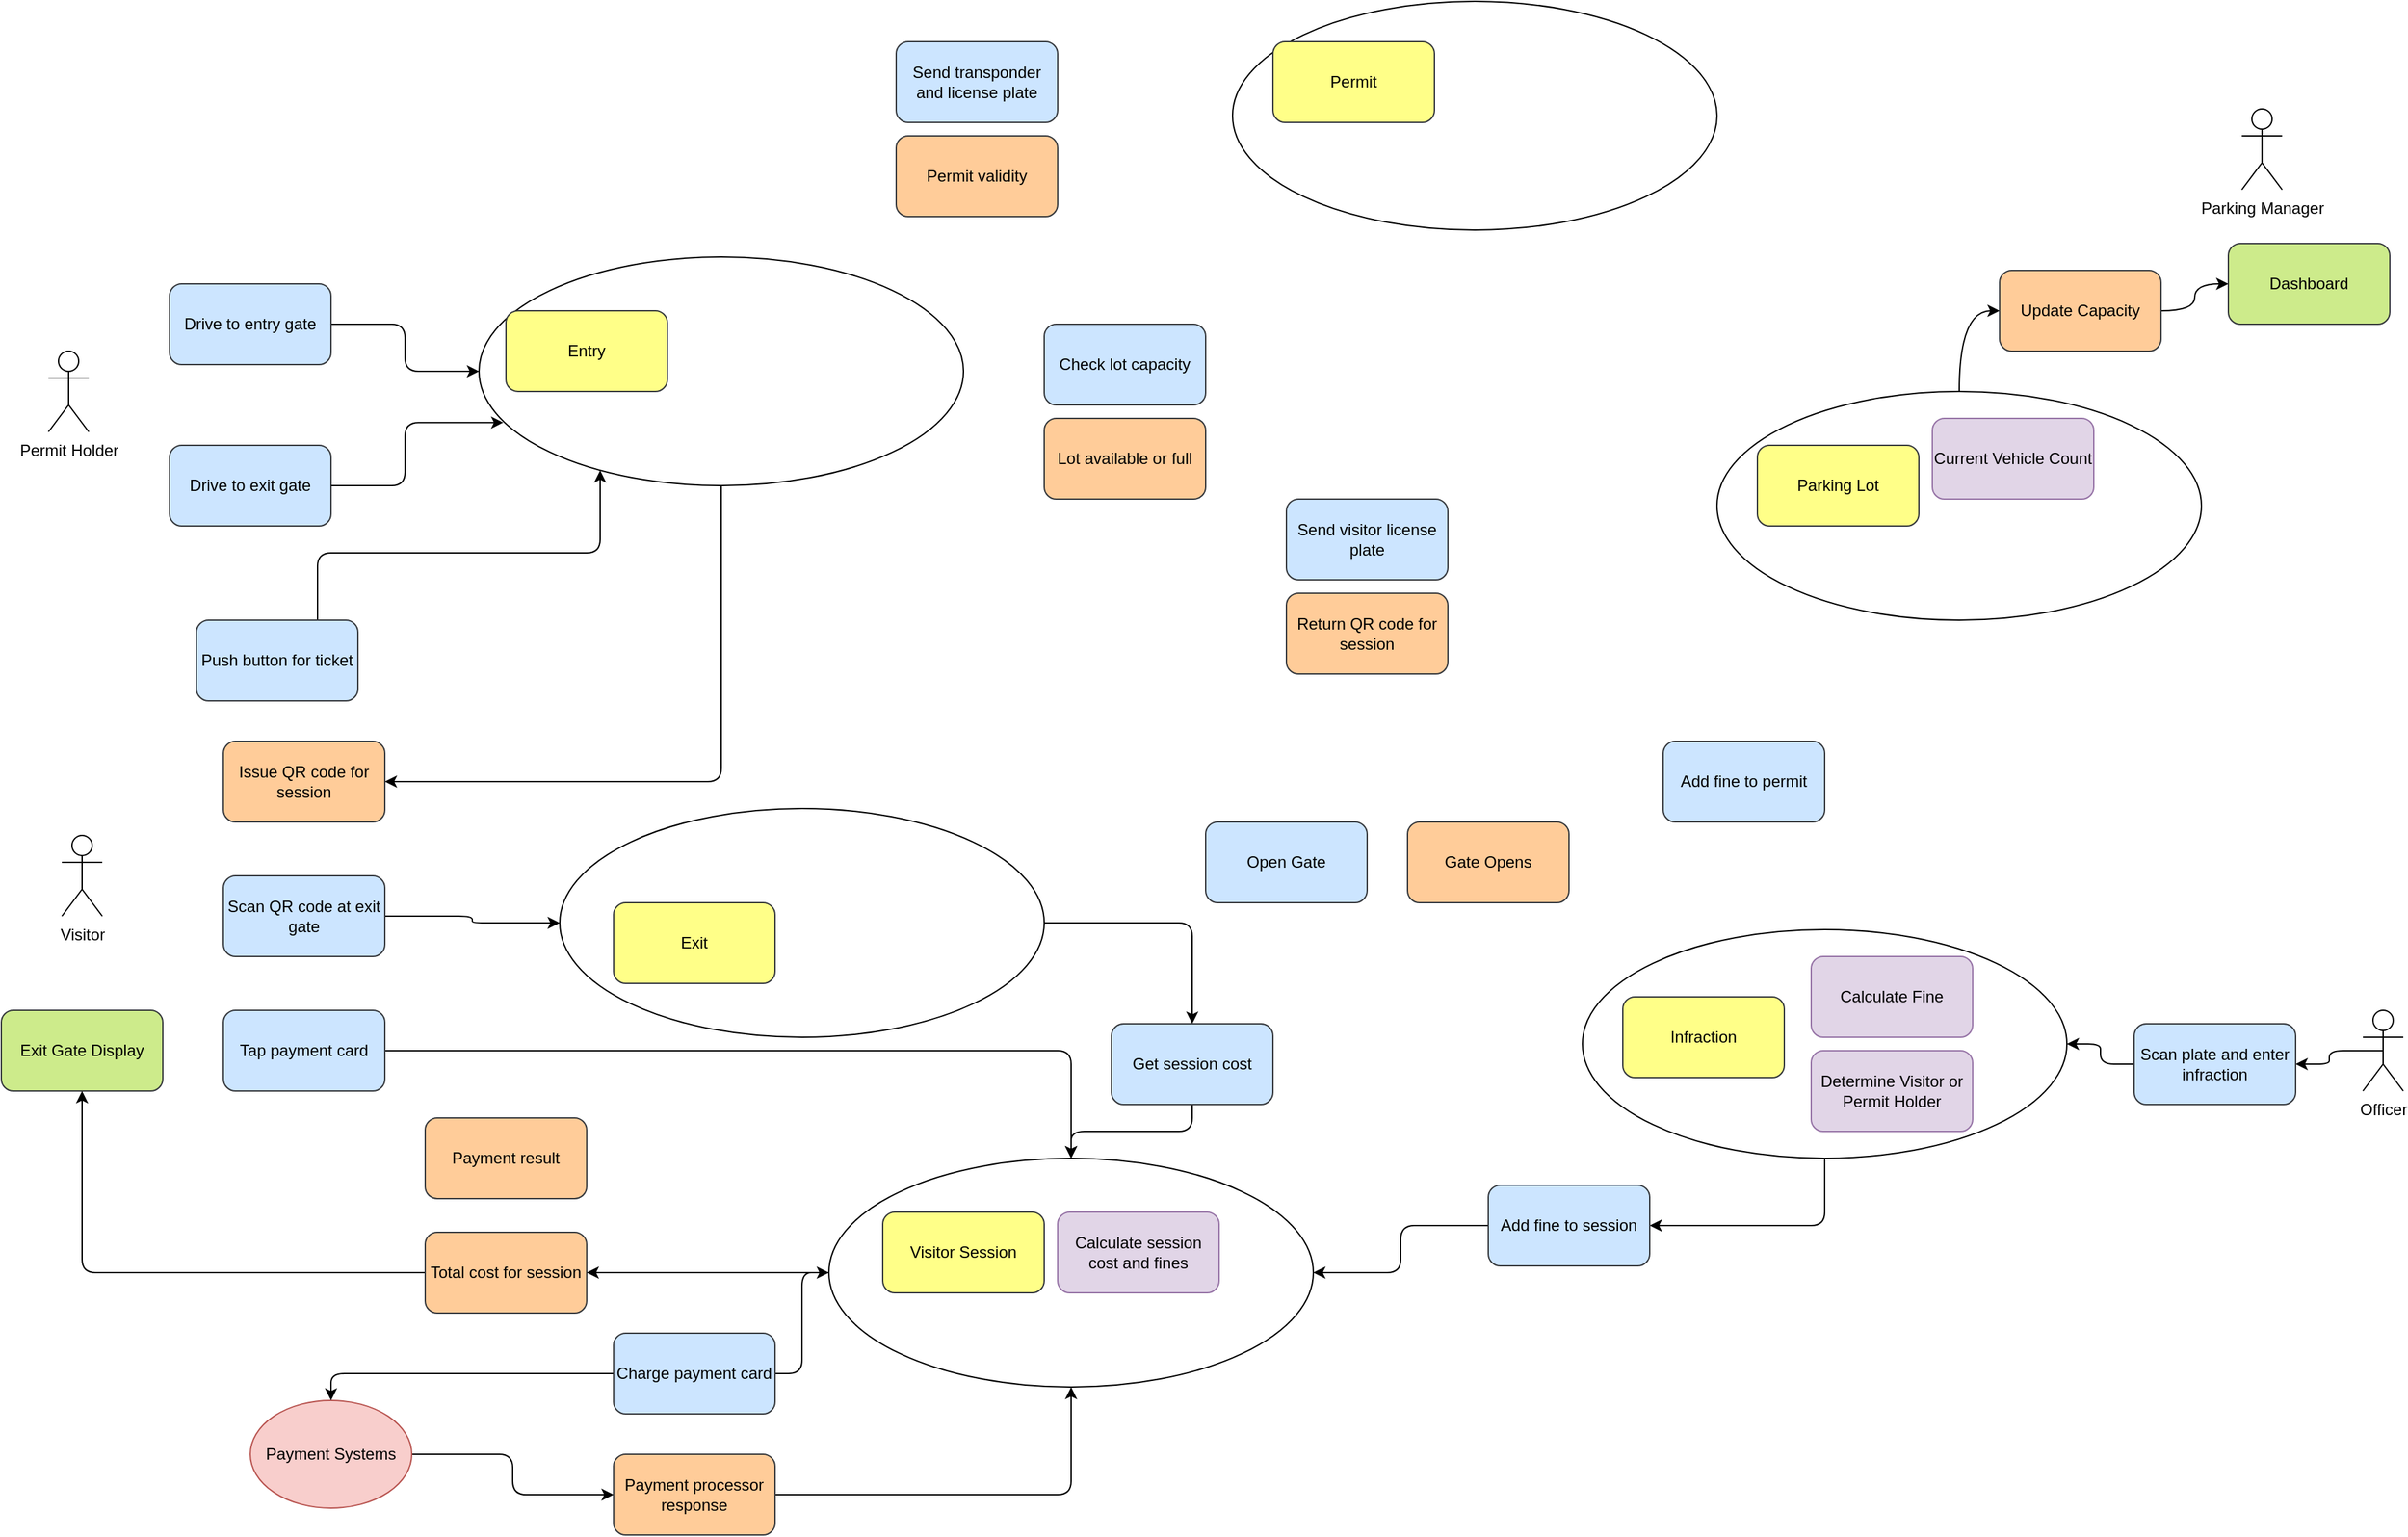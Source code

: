 <mxfile version="24.7.17">
  <diagram name="Page-1" id="BiQQQq4fD9bIqkAkqIk_">
    <mxGraphModel dx="1793" dy="1104" grid="1" gridSize="10" guides="1" tooltips="1" connect="1" arrows="1" fold="1" page="1" pageScale="1" pageWidth="1920" pageHeight="1200" math="0" shadow="0">
      <root>
        <mxCell id="0" />
        <mxCell id="1" parent="0" />
        <mxCell id="dM4KhiI33vJd0EmOxdA6-19" value="" style="ellipse;whiteSpace=wrap;html=1;fillColor=none;rounded=1;" vertex="1" parent="1">
          <mxGeometry x="1310" y="390" width="360" height="170" as="geometry" />
        </mxCell>
        <mxCell id="dM4KhiI33vJd0EmOxdA6-23" value="" style="ellipse;whiteSpace=wrap;html=1;fillColor=none;rounded=1;" vertex="1" parent="1">
          <mxGeometry x="950" y="100" width="360" height="170" as="geometry" />
        </mxCell>
        <mxCell id="dM4KhiI33vJd0EmOxdA6-16" value="" style="ellipse;whiteSpace=wrap;html=1;fillColor=none;rounded=1;" vertex="1" parent="1">
          <mxGeometry x="390" y="290" width="360" height="170" as="geometry" />
        </mxCell>
        <mxCell id="dM4KhiI33vJd0EmOxdA6-17" value="" style="ellipse;whiteSpace=wrap;html=1;fillColor=none;rounded=1;" vertex="1" parent="1">
          <mxGeometry x="650" y="960" width="360" height="170" as="geometry" />
        </mxCell>
        <mxCell id="dM4KhiI33vJd0EmOxdA6-18" value="" style="ellipse;whiteSpace=wrap;html=1;fillColor=none;rounded=1;" vertex="1" parent="1">
          <mxGeometry x="1210" y="790" width="360" height="170" as="geometry" />
        </mxCell>
        <mxCell id="Vhc87LM3Tn9fcRq7plBE-1" value="Permit Holder" style="shape=umlActor;verticalLabelPosition=bottom;verticalAlign=top;html=1;rounded=1;" parent="1" vertex="1">
          <mxGeometry x="70" y="360" width="30" height="60" as="geometry" />
        </mxCell>
        <mxCell id="Vhc87LM3Tn9fcRq7plBE-2" value="Entry" style="rounded=1;whiteSpace=wrap;html=1;fillColor=#ffff88;strokeColor=#36393d;" parent="1" vertex="1">
          <mxGeometry x="410" y="330" width="120" height="60" as="geometry" />
        </mxCell>
        <mxCell id="Vhc87LM3Tn9fcRq7plBE-3" value="Drive to exit gate" style="rounded=1;whiteSpace=wrap;html=1;fillColor=#cce5ff;strokeColor=#36393d;" parent="1" vertex="1">
          <mxGeometry x="160" y="430" width="120" height="60" as="geometry" />
        </mxCell>
        <mxCell id="dM4KhiI33vJd0EmOxdA6-32" style="edgeStyle=orthogonalEdgeStyle;rounded=1;orthogonalLoop=1;jettySize=auto;html=1;exitX=1;exitY=0.5;exitDx=0;exitDy=0;" edge="1" parent="1" source="Vhc87LM3Tn9fcRq7plBE-4" target="dM4KhiI33vJd0EmOxdA6-16">
          <mxGeometry relative="1" as="geometry" />
        </mxCell>
        <mxCell id="Vhc87LM3Tn9fcRq7plBE-4" value="Drive to entry gate" style="rounded=1;whiteSpace=wrap;html=1;fillColor=#cce5ff;strokeColor=#36393d;" parent="1" vertex="1">
          <mxGeometry x="160" y="310" width="120" height="60" as="geometry" />
        </mxCell>
        <mxCell id="Vhc87LM3Tn9fcRq7plBE-5" value="Issue QR code for session" style="rounded=1;whiteSpace=wrap;html=1;fillColor=#ffcc99;strokeColor=#36393d;" parent="1" vertex="1">
          <mxGeometry x="200" y="650" width="120" height="60" as="geometry" />
        </mxCell>
        <mxCell id="dM4KhiI33vJd0EmOxdA6-34" style="edgeStyle=orthogonalEdgeStyle;rounded=1;orthogonalLoop=1;jettySize=auto;html=1;exitX=0.75;exitY=0;exitDx=0;exitDy=0;" edge="1" parent="1" source="Vhc87LM3Tn9fcRq7plBE-6" target="dM4KhiI33vJd0EmOxdA6-16">
          <mxGeometry relative="1" as="geometry">
            <mxPoint x="510" y="470" as="targetPoint" />
            <Array as="points">
              <mxPoint x="270" y="510" />
              <mxPoint x="480" y="510" />
            </Array>
          </mxGeometry>
        </mxCell>
        <mxCell id="Vhc87LM3Tn9fcRq7plBE-6" value="Push button for ticket" style="rounded=1;whiteSpace=wrap;html=1;fillColor=#cce5ff;strokeColor=#36393d;" parent="1" vertex="1">
          <mxGeometry x="180" y="560" width="120" height="60" as="geometry" />
        </mxCell>
        <mxCell id="dM4KhiI33vJd0EmOxdA6-37" style="edgeStyle=orthogonalEdgeStyle;rounded=1;orthogonalLoop=1;jettySize=auto;html=1;exitX=1;exitY=0.5;exitDx=0;exitDy=0;" edge="1" parent="1" source="Vhc87LM3Tn9fcRq7plBE-7" target="dM4KhiI33vJd0EmOxdA6-15">
          <mxGeometry relative="1" as="geometry" />
        </mxCell>
        <mxCell id="Vhc87LM3Tn9fcRq7plBE-7" value="Scan QR code at exit gate" style="rounded=1;whiteSpace=wrap;html=1;fillColor=#cce5ff;strokeColor=#36393d;" parent="1" vertex="1">
          <mxGeometry x="200" y="750" width="120" height="60" as="geometry" />
        </mxCell>
        <mxCell id="Vhc87LM3Tn9fcRq7plBE-8" value="Exit Gate Display" style="rounded=1;whiteSpace=wrap;html=1;fillColor=#cdeb8b;strokeColor=#36393d;" parent="1" vertex="1">
          <mxGeometry x="35" y="850" width="120" height="60" as="geometry" />
        </mxCell>
        <mxCell id="dM4KhiI33vJd0EmOxdA6-56" style="edgeStyle=orthogonalEdgeStyle;rounded=1;orthogonalLoop=1;jettySize=auto;html=1;exitX=0;exitY=0.5;exitDx=0;exitDy=0;entryX=0.5;entryY=1;entryDx=0;entryDy=0;" edge="1" parent="1" source="Vhc87LM3Tn9fcRq7plBE-9" target="Vhc87LM3Tn9fcRq7plBE-8">
          <mxGeometry relative="1" as="geometry" />
        </mxCell>
        <mxCell id="Vhc87LM3Tn9fcRq7plBE-9" value="Total cost for session" style="rounded=1;whiteSpace=wrap;html=1;fillColor=#ffcc99;strokeColor=#36393d;" parent="1" vertex="1">
          <mxGeometry x="350" y="1015" width="120" height="60" as="geometry" />
        </mxCell>
        <mxCell id="Vhc87LM3Tn9fcRq7plBE-11" value="Visitor" style="shape=umlActor;verticalLabelPosition=bottom;verticalAlign=top;html=1;rounded=1;" parent="1" vertex="1">
          <mxGeometry x="80" y="720" width="30" height="60" as="geometry" />
        </mxCell>
        <mxCell id="dM4KhiI33vJd0EmOxdA6-2" value="Open Gate" style="rounded=1;whiteSpace=wrap;html=1;fillColor=#cce5ff;strokeColor=#36393d;" vertex="1" parent="1">
          <mxGeometry x="930" y="710" width="120" height="60" as="geometry" />
        </mxCell>
        <mxCell id="dM4KhiI33vJd0EmOxdA6-3" value="Send visitor license plate" style="rounded=1;whiteSpace=wrap;html=1;fillColor=#cce5ff;strokeColor=#36393d;" vertex="1" parent="1">
          <mxGeometry x="990" y="470" width="120" height="60" as="geometry" />
        </mxCell>
        <mxCell id="dM4KhiI33vJd0EmOxdA6-4" value="Gate Opens" style="rounded=1;whiteSpace=wrap;html=1;fillColor=#ffcc99;strokeColor=#36393d;" vertex="1" parent="1">
          <mxGeometry x="1080" y="710" width="120" height="60" as="geometry" />
        </mxCell>
        <mxCell id="dM4KhiI33vJd0EmOxdA6-5" value="Return QR code for session" style="rounded=1;whiteSpace=wrap;html=1;fillColor=#ffcc99;strokeColor=#36393d;" vertex="1" parent="1">
          <mxGeometry x="990" y="540" width="120" height="60" as="geometry" />
        </mxCell>
        <mxCell id="dM4KhiI33vJd0EmOxdA6-63" style="edgeStyle=orthogonalEdgeStyle;rounded=1;orthogonalLoop=1;jettySize=auto;html=1;exitX=1;exitY=0.5;exitDx=0;exitDy=0;entryX=0;entryY=0.5;entryDx=0;entryDy=0;" edge="1" parent="1" source="dM4KhiI33vJd0EmOxdA6-6" target="dM4KhiI33vJd0EmOxdA6-60">
          <mxGeometry relative="1" as="geometry" />
        </mxCell>
        <mxCell id="dM4KhiI33vJd0EmOxdA6-6" value="Payment Systems" style="ellipse;whiteSpace=wrap;html=1;fillColor=#f8cecc;strokeColor=#b85450;rounded=1;" vertex="1" parent="1">
          <mxGeometry x="220" y="1140" width="120" height="80" as="geometry" />
        </mxCell>
        <mxCell id="dM4KhiI33vJd0EmOxdA6-7" value="Send transponder and license plate" style="rounded=1;whiteSpace=wrap;html=1;fillColor=#cce5ff;strokeColor=#36393d;" vertex="1" parent="1">
          <mxGeometry x="700" y="130" width="120" height="60" as="geometry" />
        </mxCell>
        <mxCell id="dM4KhiI33vJd0EmOxdA6-15" value="" style="ellipse;whiteSpace=wrap;html=1;fillColor=none;rounded=1;" vertex="1" parent="1">
          <mxGeometry x="450" y="700" width="360" height="170" as="geometry" />
        </mxCell>
        <mxCell id="dM4KhiI33vJd0EmOxdA6-8" value="Check lot capacity" style="rounded=1;whiteSpace=wrap;html=1;fillColor=#cce5ff;strokeColor=#36393d;" vertex="1" parent="1">
          <mxGeometry x="810" y="340" width="120" height="60" as="geometry" />
        </mxCell>
        <mxCell id="dM4KhiI33vJd0EmOxdA6-9" value="Lot available or full" style="rounded=1;whiteSpace=wrap;html=1;fillColor=#ffcc99;strokeColor=#36393d;" vertex="1" parent="1">
          <mxGeometry x="810" y="410" width="120" height="60" as="geometry" />
        </mxCell>
        <mxCell id="dM4KhiI33vJd0EmOxdA6-10" value="Permit validity" style="rounded=1;whiteSpace=wrap;html=1;fillColor=#ffcc99;strokeColor=#36393d;" vertex="1" parent="1">
          <mxGeometry x="700" y="200" width="120" height="60" as="geometry" />
        </mxCell>
        <mxCell id="dM4KhiI33vJd0EmOxdA6-11" value="Permit" style="rounded=1;whiteSpace=wrap;html=1;fillColor=#ffff88;strokeColor=#36393d;" vertex="1" parent="1">
          <mxGeometry x="980" y="130" width="120" height="60" as="geometry" />
        </mxCell>
        <mxCell id="dM4KhiI33vJd0EmOxdA6-12" value="Visitor Session" style="rounded=1;whiteSpace=wrap;html=1;fillColor=#ffff88;strokeColor=#36393d;" vertex="1" parent="1">
          <mxGeometry x="690" y="1000" width="120" height="60" as="geometry" />
        </mxCell>
        <mxCell id="dM4KhiI33vJd0EmOxdA6-13" value="Parking Lot" style="rounded=1;whiteSpace=wrap;html=1;fillColor=#ffff88;strokeColor=#36393d;" vertex="1" parent="1">
          <mxGeometry x="1340" y="430" width="120" height="60" as="geometry" />
        </mxCell>
        <mxCell id="dM4KhiI33vJd0EmOxdA6-14" value="Infraction" style="rounded=1;whiteSpace=wrap;html=1;fillColor=#ffff88;strokeColor=#36393d;" vertex="1" parent="1">
          <mxGeometry x="1240" y="840" width="120" height="60" as="geometry" />
        </mxCell>
        <mxCell id="dM4KhiI33vJd0EmOxdA6-51" style="edgeStyle=orthogonalEdgeStyle;rounded=1;orthogonalLoop=1;jettySize=auto;html=1;exitX=1;exitY=0.5;exitDx=0;exitDy=0;entryX=0.5;entryY=0;entryDx=0;entryDy=0;" edge="1" parent="1" source="dM4KhiI33vJd0EmOxdA6-15" target="dM4KhiI33vJd0EmOxdA6-40">
          <mxGeometry relative="1" as="geometry" />
        </mxCell>
        <mxCell id="dM4KhiI33vJd0EmOxdA6-36" style="edgeStyle=orthogonalEdgeStyle;rounded=1;orthogonalLoop=1;jettySize=auto;html=1;exitX=0.5;exitY=1;exitDx=0;exitDy=0;entryX=1;entryY=0.5;entryDx=0;entryDy=0;" edge="1" parent="1" source="dM4KhiI33vJd0EmOxdA6-16" target="Vhc87LM3Tn9fcRq7plBE-5">
          <mxGeometry relative="1" as="geometry" />
        </mxCell>
        <mxCell id="dM4KhiI33vJd0EmOxdA6-55" style="edgeStyle=orthogonalEdgeStyle;rounded=1;orthogonalLoop=1;jettySize=auto;html=1;exitX=0;exitY=0.5;exitDx=0;exitDy=0;entryX=1;entryY=0.5;entryDx=0;entryDy=0;" edge="1" parent="1" source="dM4KhiI33vJd0EmOxdA6-17" target="Vhc87LM3Tn9fcRq7plBE-9">
          <mxGeometry relative="1" as="geometry" />
        </mxCell>
        <mxCell id="dM4KhiI33vJd0EmOxdA6-49" style="edgeStyle=orthogonalEdgeStyle;rounded=1;orthogonalLoop=1;jettySize=auto;html=1;exitX=0.5;exitY=1;exitDx=0;exitDy=0;entryX=1;entryY=0.5;entryDx=0;entryDy=0;" edge="1" parent="1" source="dM4KhiI33vJd0EmOxdA6-18" target="dM4KhiI33vJd0EmOxdA6-44">
          <mxGeometry relative="1" as="geometry" />
        </mxCell>
        <mxCell id="dM4KhiI33vJd0EmOxdA6-30" style="edgeStyle=orthogonalEdgeStyle;rounded=1;orthogonalLoop=1;jettySize=auto;html=1;exitX=0.5;exitY=0;exitDx=0;exitDy=0;entryX=0;entryY=0.5;entryDx=0;entryDy=0;curved=1;" edge="1" parent="1" source="dM4KhiI33vJd0EmOxdA6-19" target="dM4KhiI33vJd0EmOxdA6-27">
          <mxGeometry relative="1" as="geometry" />
        </mxCell>
        <mxCell id="dM4KhiI33vJd0EmOxdA6-20" value="Calculate Fine" style="rounded=1;whiteSpace=wrap;html=1;fillColor=#e1d5e7;strokeColor=#9673a6;" vertex="1" parent="1">
          <mxGeometry x="1380" y="810" width="120" height="60" as="geometry" />
        </mxCell>
        <mxCell id="dM4KhiI33vJd0EmOxdA6-21" value="Determine Visitor or Permit Holder" style="rounded=1;whiteSpace=wrap;html=1;fillColor=#e1d5e7;strokeColor=#9673a6;" vertex="1" parent="1">
          <mxGeometry x="1380" y="880" width="120" height="60" as="geometry" />
        </mxCell>
        <mxCell id="dM4KhiI33vJd0EmOxdA6-22" value="Current Vehicle Count" style="rounded=1;whiteSpace=wrap;html=1;fillColor=#e1d5e7;strokeColor=#9673a6;" vertex="1" parent="1">
          <mxGeometry x="1470" y="410" width="120" height="60" as="geometry" />
        </mxCell>
        <mxCell id="dM4KhiI33vJd0EmOxdA6-48" style="edgeStyle=orthogonalEdgeStyle;rounded=1;orthogonalLoop=1;jettySize=auto;html=1;exitX=0.5;exitY=0.5;exitDx=0;exitDy=0;exitPerimeter=0;entryX=1;entryY=0.5;entryDx=0;entryDy=0;" edge="1" parent="1" source="dM4KhiI33vJd0EmOxdA6-24" target="dM4KhiI33vJd0EmOxdA6-43">
          <mxGeometry relative="1" as="geometry" />
        </mxCell>
        <mxCell id="dM4KhiI33vJd0EmOxdA6-24" value="Officer" style="shape=umlActor;verticalLabelPosition=bottom;verticalAlign=top;html=1;outlineConnect=0;rounded=1;" vertex="1" parent="1">
          <mxGeometry x="1790" y="850" width="30" height="60" as="geometry" />
        </mxCell>
        <mxCell id="dM4KhiI33vJd0EmOxdA6-25" value="Dashboard" style="rounded=1;whiteSpace=wrap;html=1;fillColor=#cdeb8b;strokeColor=#36393d;" vertex="1" parent="1">
          <mxGeometry x="1690" y="280" width="120" height="60" as="geometry" />
        </mxCell>
        <mxCell id="dM4KhiI33vJd0EmOxdA6-29" style="edgeStyle=orthogonalEdgeStyle;rounded=1;orthogonalLoop=1;jettySize=auto;html=1;exitX=1;exitY=0.5;exitDx=0;exitDy=0;entryX=0;entryY=0.5;entryDx=0;entryDy=0;curved=1;" edge="1" parent="1" source="dM4KhiI33vJd0EmOxdA6-27" target="dM4KhiI33vJd0EmOxdA6-25">
          <mxGeometry relative="1" as="geometry" />
        </mxCell>
        <mxCell id="dM4KhiI33vJd0EmOxdA6-27" value="Update Capacity" style="rounded=1;whiteSpace=wrap;html=1;fillColor=#ffcc99;strokeColor=#36393d;" vertex="1" parent="1">
          <mxGeometry x="1520" y="300" width="120" height="60" as="geometry" />
        </mxCell>
        <mxCell id="dM4KhiI33vJd0EmOxdA6-28" value="Parking Manager" style="shape=umlActor;verticalLabelPosition=bottom;verticalAlign=top;html=1;outlineConnect=0;rounded=1;" vertex="1" parent="1">
          <mxGeometry x="1700" y="180" width="30" height="60" as="geometry" />
        </mxCell>
        <mxCell id="dM4KhiI33vJd0EmOxdA6-33" style="edgeStyle=orthogonalEdgeStyle;rounded=1;orthogonalLoop=1;jettySize=auto;html=1;exitX=1;exitY=0.5;exitDx=0;exitDy=0;entryX=0.05;entryY=0.724;entryDx=0;entryDy=0;entryPerimeter=0;" edge="1" parent="1" source="Vhc87LM3Tn9fcRq7plBE-3" target="dM4KhiI33vJd0EmOxdA6-16">
          <mxGeometry relative="1" as="geometry" />
        </mxCell>
        <mxCell id="dM4KhiI33vJd0EmOxdA6-53" style="edgeStyle=orthogonalEdgeStyle;rounded=1;orthogonalLoop=1;jettySize=auto;html=1;exitX=0.5;exitY=1;exitDx=0;exitDy=0;entryX=0.5;entryY=0;entryDx=0;entryDy=0;" edge="1" parent="1" source="dM4KhiI33vJd0EmOxdA6-40" target="dM4KhiI33vJd0EmOxdA6-17">
          <mxGeometry relative="1" as="geometry" />
        </mxCell>
        <mxCell id="dM4KhiI33vJd0EmOxdA6-40" value="Get session cost" style="rounded=1;whiteSpace=wrap;html=1;fillColor=#cce5ff;strokeColor=#36393d;" vertex="1" parent="1">
          <mxGeometry x="860" y="860" width="120" height="60" as="geometry" />
        </mxCell>
        <mxCell id="dM4KhiI33vJd0EmOxdA6-46" style="edgeStyle=orthogonalEdgeStyle;rounded=1;orthogonalLoop=1;jettySize=auto;html=1;exitX=0;exitY=0.5;exitDx=0;exitDy=0;" edge="1" parent="1" source="dM4KhiI33vJd0EmOxdA6-43" target="dM4KhiI33vJd0EmOxdA6-18">
          <mxGeometry relative="1" as="geometry" />
        </mxCell>
        <mxCell id="dM4KhiI33vJd0EmOxdA6-43" value="Scan plate and enter infraction" style="rounded=1;whiteSpace=wrap;html=1;fillColor=#cce5ff;strokeColor=#36393d;" vertex="1" parent="1">
          <mxGeometry x="1620" y="860" width="120" height="60" as="geometry" />
        </mxCell>
        <mxCell id="dM4KhiI33vJd0EmOxdA6-50" style="edgeStyle=orthogonalEdgeStyle;rounded=1;orthogonalLoop=1;jettySize=auto;html=1;exitX=0;exitY=0.5;exitDx=0;exitDy=0;entryX=1;entryY=0.5;entryDx=0;entryDy=0;" edge="1" parent="1" source="dM4KhiI33vJd0EmOxdA6-44" target="dM4KhiI33vJd0EmOxdA6-17">
          <mxGeometry relative="1" as="geometry" />
        </mxCell>
        <mxCell id="dM4KhiI33vJd0EmOxdA6-44" value="Add fine to session" style="rounded=1;whiteSpace=wrap;html=1;fillColor=#cce5ff;strokeColor=#36393d;" vertex="1" parent="1">
          <mxGeometry x="1140" y="980" width="120" height="60" as="geometry" />
        </mxCell>
        <mxCell id="dM4KhiI33vJd0EmOxdA6-45" value="Add fine to permit" style="rounded=1;whiteSpace=wrap;html=1;fillColor=#cce5ff;strokeColor=#36393d;" vertex="1" parent="1">
          <mxGeometry x="1270" y="650" width="120" height="60" as="geometry" />
        </mxCell>
        <mxCell id="dM4KhiI33vJd0EmOxdA6-54" value="Calculate session cost and fines" style="rounded=1;whiteSpace=wrap;html=1;fillColor=#e1d5e7;strokeColor=#9673a6;" vertex="1" parent="1">
          <mxGeometry x="820" y="1000" width="120" height="60" as="geometry" />
        </mxCell>
        <mxCell id="Vhc87LM3Tn9fcRq7plBE-10" value="Exit" style="rounded=1;whiteSpace=wrap;html=1;fillColor=#ffff88;strokeColor=#36393d;" parent="1" vertex="1">
          <mxGeometry x="490" y="770" width="120" height="60" as="geometry" />
        </mxCell>
        <mxCell id="dM4KhiI33vJd0EmOxdA6-58" style="edgeStyle=orthogonalEdgeStyle;rounded=1;orthogonalLoop=1;jettySize=auto;html=1;exitX=1;exitY=0.5;exitDx=0;exitDy=0;" edge="1" parent="1" source="dM4KhiI33vJd0EmOxdA6-57" target="dM4KhiI33vJd0EmOxdA6-17">
          <mxGeometry relative="1" as="geometry" />
        </mxCell>
        <mxCell id="dM4KhiI33vJd0EmOxdA6-57" value="Tap payment card" style="rounded=1;whiteSpace=wrap;html=1;fillColor=#cce5ff;strokeColor=#36393d;" vertex="1" parent="1">
          <mxGeometry x="200" y="850" width="120" height="60" as="geometry" />
        </mxCell>
        <mxCell id="dM4KhiI33vJd0EmOxdA6-61" style="edgeStyle=orthogonalEdgeStyle;rounded=1;orthogonalLoop=1;jettySize=auto;html=1;exitX=1;exitY=0.5;exitDx=0;exitDy=0;entryX=0;entryY=0.5;entryDx=0;entryDy=0;" edge="1" parent="1" source="dM4KhiI33vJd0EmOxdA6-59" target="dM4KhiI33vJd0EmOxdA6-17">
          <mxGeometry relative="1" as="geometry" />
        </mxCell>
        <mxCell id="dM4KhiI33vJd0EmOxdA6-62" style="edgeStyle=orthogonalEdgeStyle;rounded=1;orthogonalLoop=1;jettySize=auto;html=1;exitX=0;exitY=0.5;exitDx=0;exitDy=0;entryX=0.5;entryY=0;entryDx=0;entryDy=0;" edge="1" parent="1" source="dM4KhiI33vJd0EmOxdA6-59" target="dM4KhiI33vJd0EmOxdA6-6">
          <mxGeometry relative="1" as="geometry" />
        </mxCell>
        <mxCell id="dM4KhiI33vJd0EmOxdA6-59" value="Charge payment card" style="rounded=1;whiteSpace=wrap;html=1;fillColor=#cce5ff;strokeColor=#36393d;" vertex="1" parent="1">
          <mxGeometry x="490" y="1090" width="120" height="60" as="geometry" />
        </mxCell>
        <mxCell id="dM4KhiI33vJd0EmOxdA6-64" style="edgeStyle=orthogonalEdgeStyle;rounded=1;orthogonalLoop=1;jettySize=auto;html=1;exitX=1;exitY=0.5;exitDx=0;exitDy=0;entryX=0.5;entryY=1;entryDx=0;entryDy=0;" edge="1" parent="1" source="dM4KhiI33vJd0EmOxdA6-60" target="dM4KhiI33vJd0EmOxdA6-17">
          <mxGeometry relative="1" as="geometry" />
        </mxCell>
        <mxCell id="dM4KhiI33vJd0EmOxdA6-60" value="Payment processor response" style="rounded=1;whiteSpace=wrap;html=1;fillColor=#ffcc99;strokeColor=#36393d;" vertex="1" parent="1">
          <mxGeometry x="490" y="1180" width="120" height="60" as="geometry" />
        </mxCell>
        <mxCell id="dM4KhiI33vJd0EmOxdA6-65" value="Payment result" style="rounded=1;whiteSpace=wrap;html=1;fillColor=#ffcc99;strokeColor=#36393d;" vertex="1" parent="1">
          <mxGeometry x="350" y="930" width="120" height="60" as="geometry" />
        </mxCell>
      </root>
    </mxGraphModel>
  </diagram>
</mxfile>
